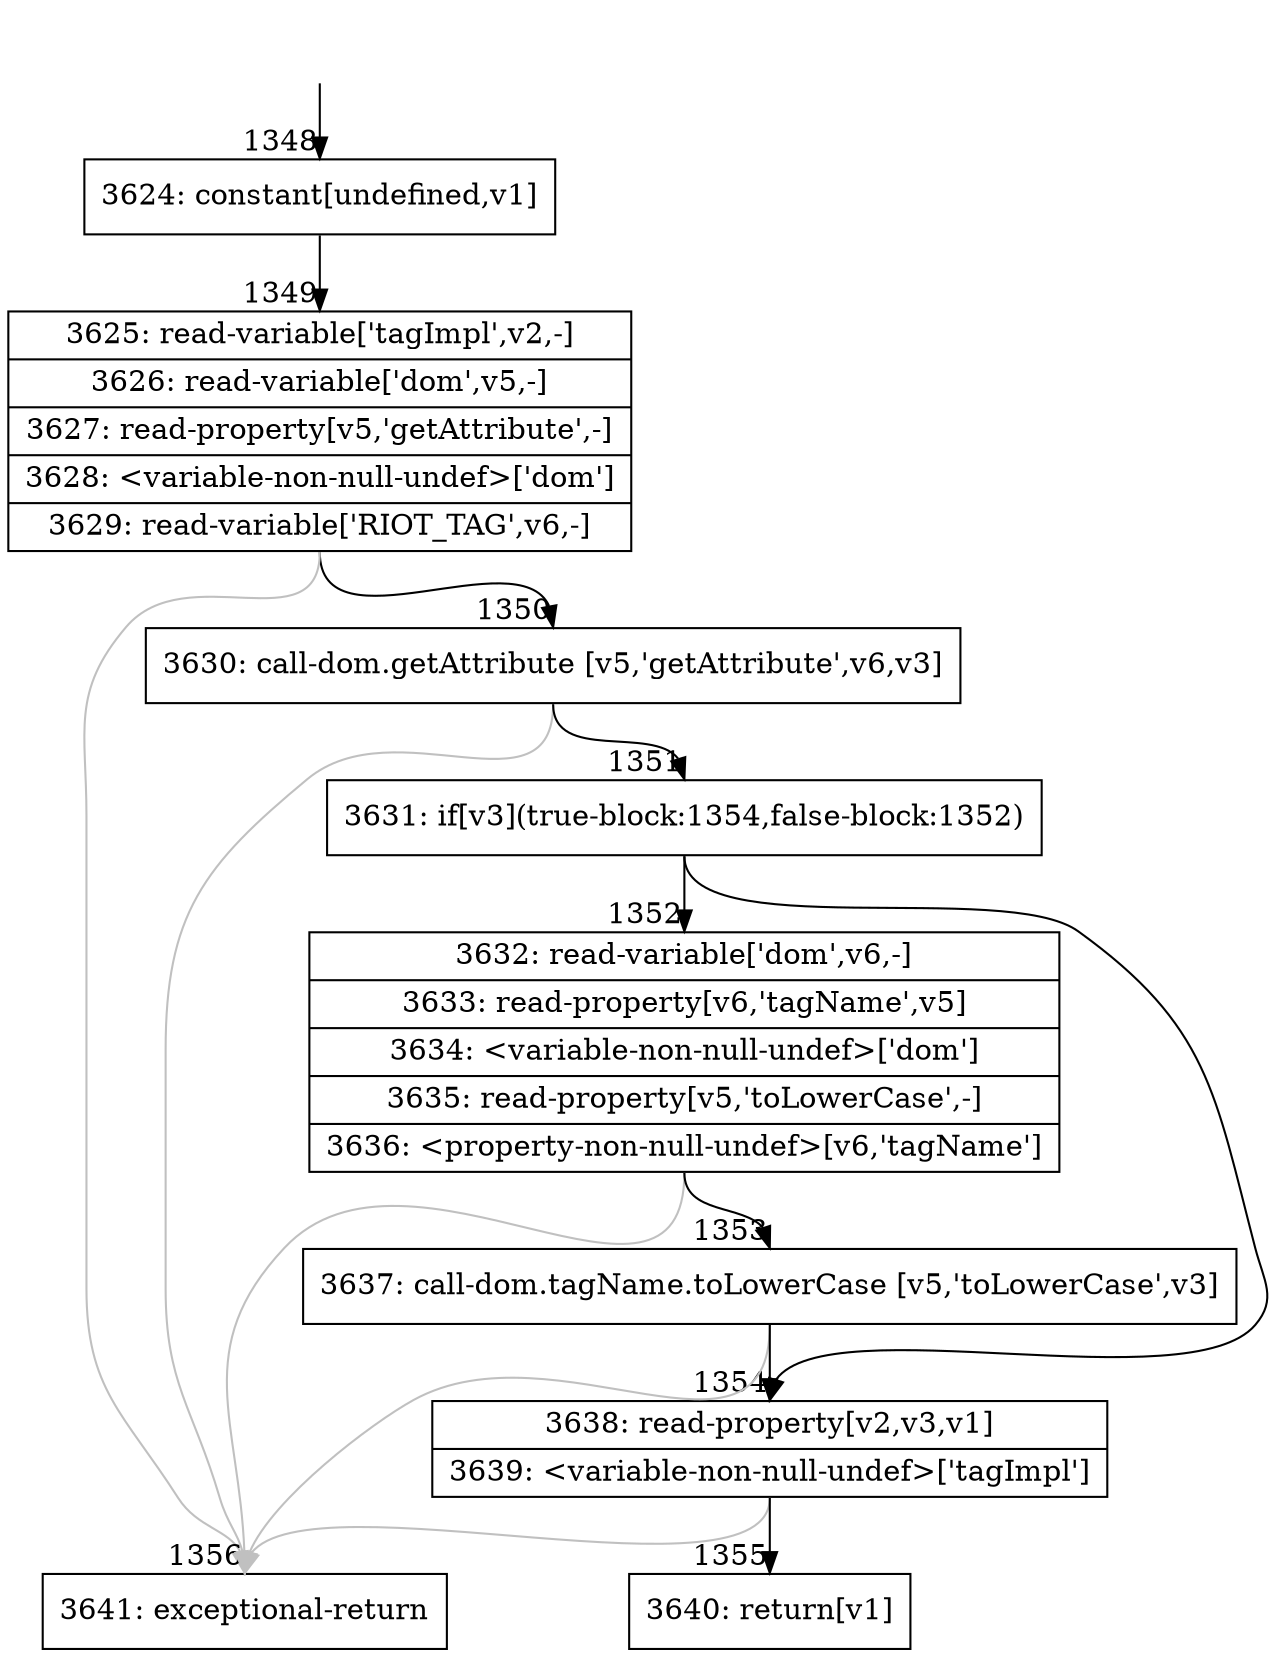 digraph {
rankdir="TD"
BB_entry99[shape=none,label=""];
BB_entry99 -> BB1348 [tailport=s, headport=n, headlabel="    1348"]
BB1348 [shape=record label="{3624: constant[undefined,v1]}" ] 
BB1348 -> BB1349 [tailport=s, headport=n, headlabel="      1349"]
BB1349 [shape=record label="{3625: read-variable['tagImpl',v2,-]|3626: read-variable['dom',v5,-]|3627: read-property[v5,'getAttribute',-]|3628: \<variable-non-null-undef\>['dom']|3629: read-variable['RIOT_TAG',v6,-]}" ] 
BB1349 -> BB1350 [tailport=s, headport=n, headlabel="      1350"]
BB1349 -> BB1356 [tailport=s, headport=n, color=gray, headlabel="      1356"]
BB1350 [shape=record label="{3630: call-dom.getAttribute [v5,'getAttribute',v6,v3]}" ] 
BB1350 -> BB1351 [tailport=s, headport=n, headlabel="      1351"]
BB1350 -> BB1356 [tailport=s, headport=n, color=gray]
BB1351 [shape=record label="{3631: if[v3](true-block:1354,false-block:1352)}" ] 
BB1351 -> BB1354 [tailport=s, headport=n, headlabel="      1354"]
BB1351 -> BB1352 [tailport=s, headport=n, headlabel="      1352"]
BB1352 [shape=record label="{3632: read-variable['dom',v6,-]|3633: read-property[v6,'tagName',v5]|3634: \<variable-non-null-undef\>['dom']|3635: read-property[v5,'toLowerCase',-]|3636: \<property-non-null-undef\>[v6,'tagName']}" ] 
BB1352 -> BB1353 [tailport=s, headport=n, headlabel="      1353"]
BB1352 -> BB1356 [tailport=s, headport=n, color=gray]
BB1353 [shape=record label="{3637: call-dom.tagName.toLowerCase [v5,'toLowerCase',v3]}" ] 
BB1353 -> BB1354 [tailport=s, headport=n]
BB1353 -> BB1356 [tailport=s, headport=n, color=gray]
BB1354 [shape=record label="{3638: read-property[v2,v3,v1]|3639: \<variable-non-null-undef\>['tagImpl']}" ] 
BB1354 -> BB1355 [tailport=s, headport=n, headlabel="      1355"]
BB1354 -> BB1356 [tailport=s, headport=n, color=gray]
BB1355 [shape=record label="{3640: return[v1]}" ] 
BB1356 [shape=record label="{3641: exceptional-return}" ] 
//#$~ 1156
}
